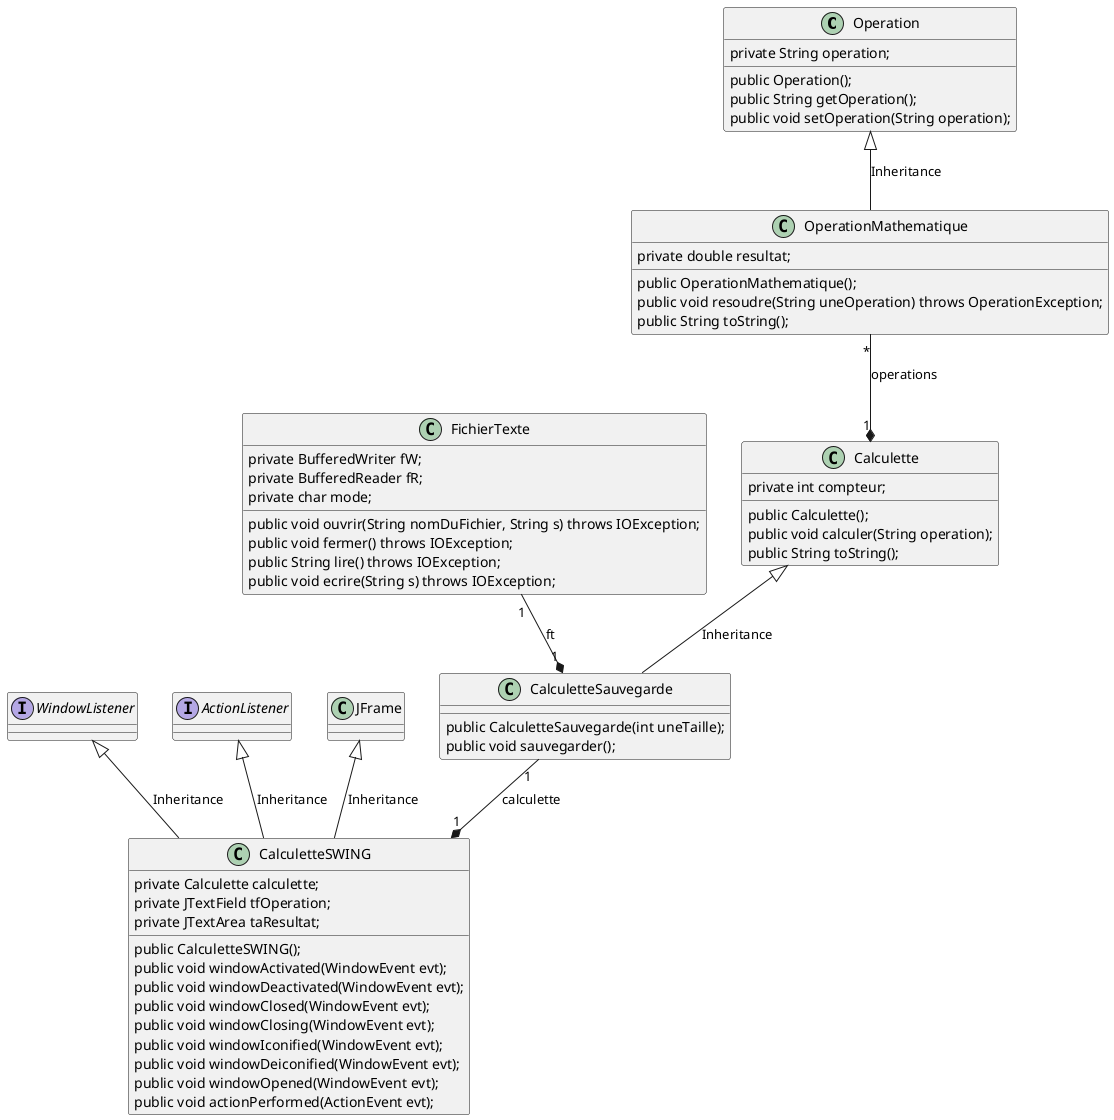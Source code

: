 @startuml

class Operation {
    private String operation;

    public Operation(); 
    public String getOperation();
    public void setOperation(String operation);
}

class OperationMathematique {
    private double resultat;

    public OperationMathematique();
    public void resoudre(String uneOperation) throws OperationException;
    public String toString();
} 

class Calculette {
    private int compteur;

    public Calculette();
    public void calculer(String operation);
    public String toString();
} 

class CalculetteSauvegarde {
    public CalculetteSauvegarde(int uneTaille);
    public void sauvegarder();
}

interface WindowListener {
}

interface ActionListener{
}

class JFrame {
}

class CalculetteSWING {
    private Calculette calculette;
    private JTextField tfOperation;
    private JTextArea taResultat;

    public CalculetteSWING();
    public void windowActivated(WindowEvent evt);
    public void windowDeactivated(WindowEvent evt);
    public void windowClosed(WindowEvent evt);
    public void windowClosing(WindowEvent evt);
    public void windowIconified(WindowEvent evt);
    public void windowDeiconified(WindowEvent evt);
    public void windowOpened(WindowEvent evt);
    public void actionPerformed(ActionEvent evt);
} 

class FichierTexte {
    private BufferedWriter fW;
    private BufferedReader fR;
    private char mode;

    public void ouvrir(String nomDuFichier, String s) throws IOException;
    public void fermer() throws IOException;
    public String lire() throws IOException;
    public void ecrire(String s) throws IOException;
}

Operation <|-down- OperationMathematique: Inheritance
Calculette "1" *-up- "*" OperationMathematique: operations
CalculetteSauvegarde "1" *-up- "1" FichierTexte: ft
Calculette <|-down- CalculetteSauvegarde: Inheritance
CalculetteSWING "1" *-up- "1" CalculetteSauvegarde: calculette
JFrame <|-down- CalculetteSWING: Inheritance
WindowListener <|-down- CalculetteSWING: Inheritance
ActionListener <|-down- CalculetteSWING: Inheritance

@enduml